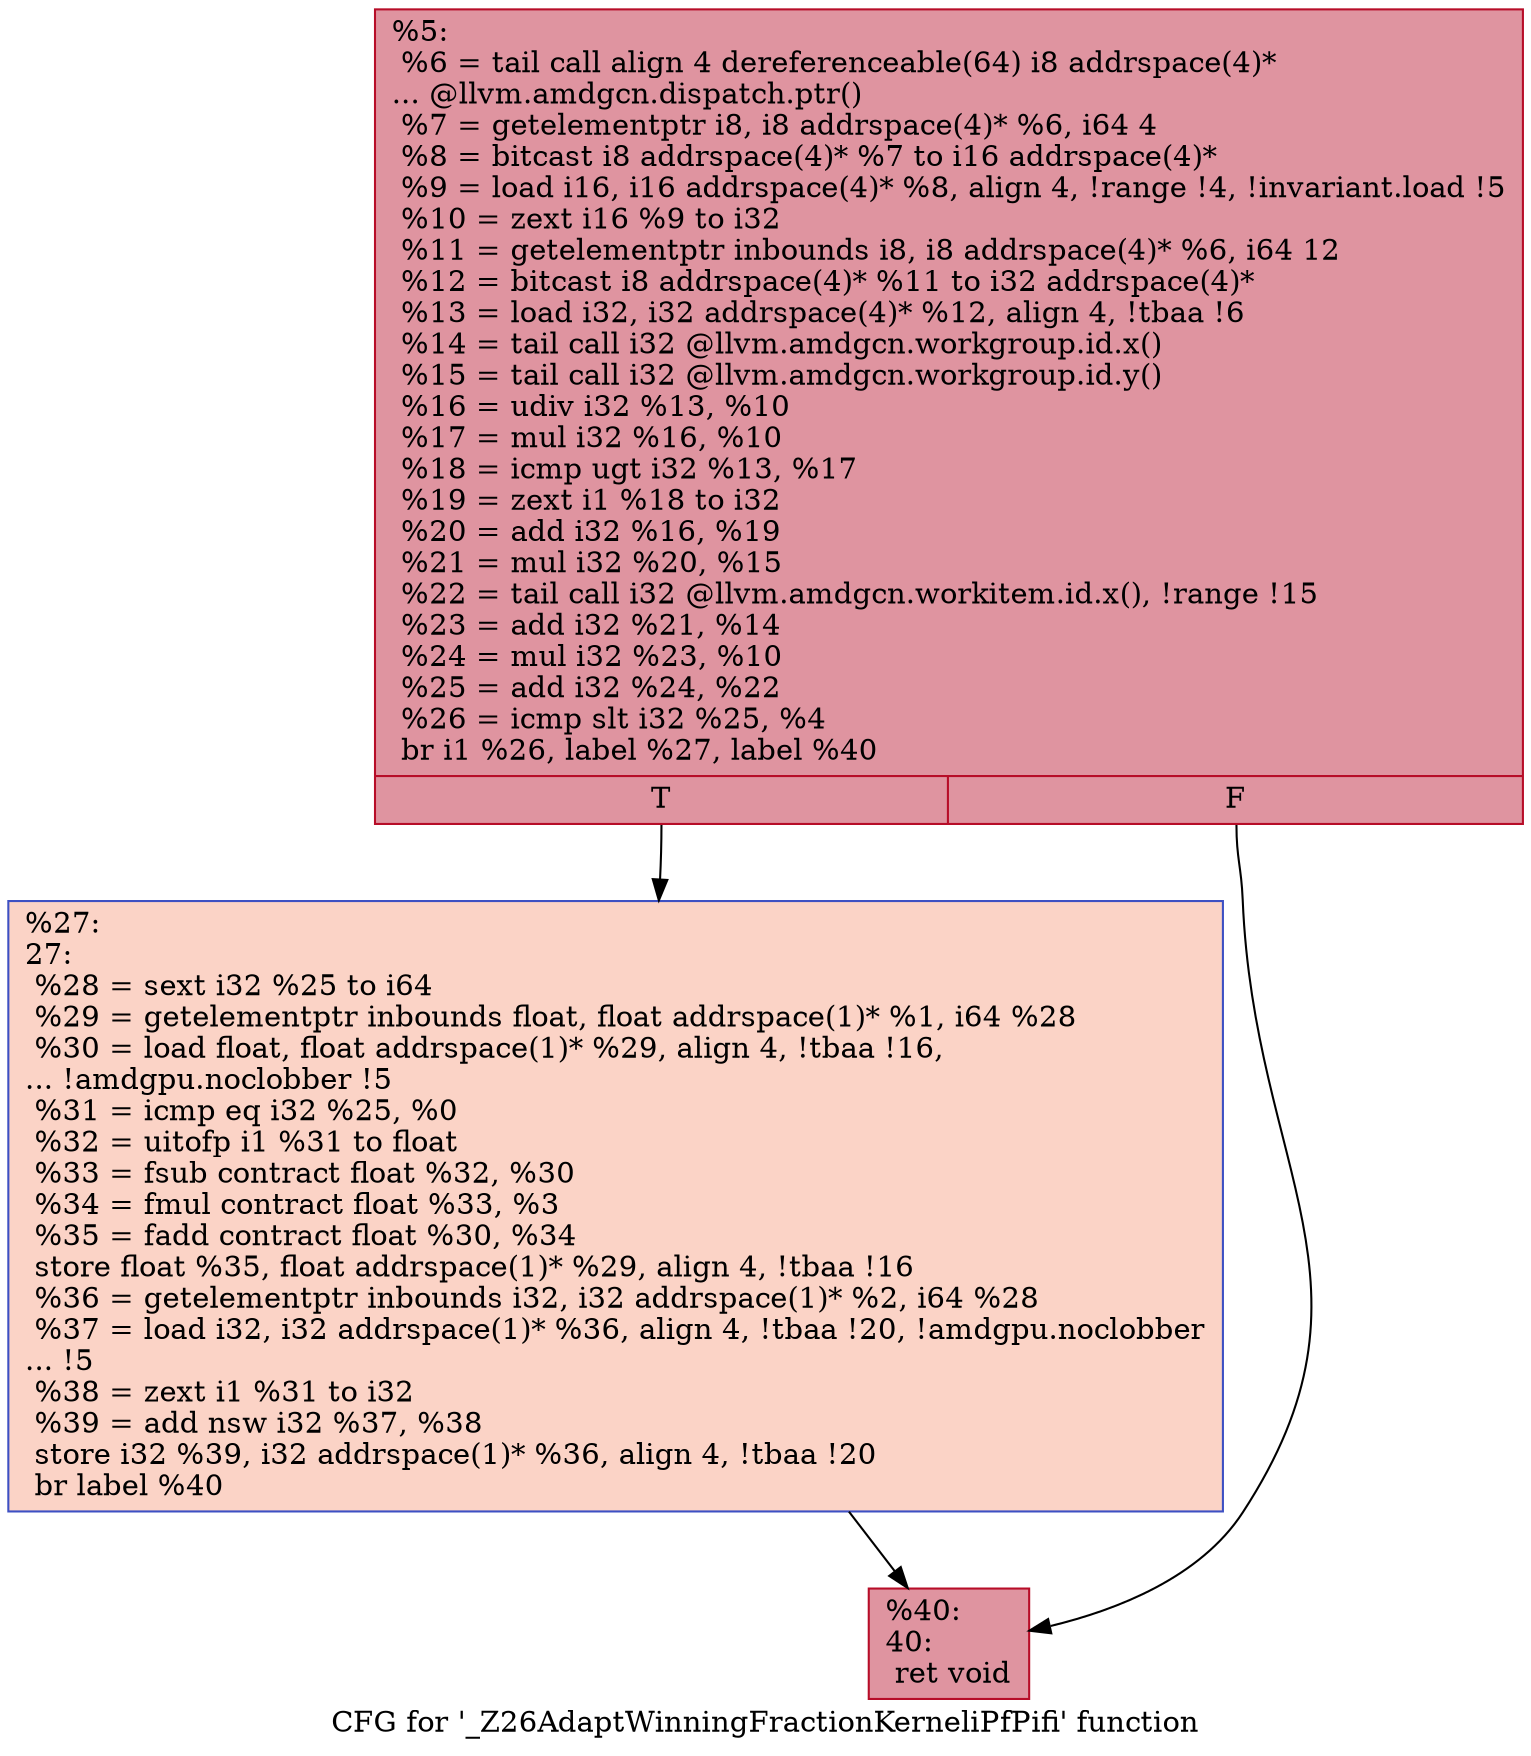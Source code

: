 digraph "CFG for '_Z26AdaptWinningFractionKerneliPfPifi' function" {
	label="CFG for '_Z26AdaptWinningFractionKerneliPfPifi' function";

	Node0x64825e0 [shape=record,color="#b70d28ff", style=filled, fillcolor="#b70d2870",label="{%5:\l  %6 = tail call align 4 dereferenceable(64) i8 addrspace(4)*\l... @llvm.amdgcn.dispatch.ptr()\l  %7 = getelementptr i8, i8 addrspace(4)* %6, i64 4\l  %8 = bitcast i8 addrspace(4)* %7 to i16 addrspace(4)*\l  %9 = load i16, i16 addrspace(4)* %8, align 4, !range !4, !invariant.load !5\l  %10 = zext i16 %9 to i32\l  %11 = getelementptr inbounds i8, i8 addrspace(4)* %6, i64 12\l  %12 = bitcast i8 addrspace(4)* %11 to i32 addrspace(4)*\l  %13 = load i32, i32 addrspace(4)* %12, align 4, !tbaa !6\l  %14 = tail call i32 @llvm.amdgcn.workgroup.id.x()\l  %15 = tail call i32 @llvm.amdgcn.workgroup.id.y()\l  %16 = udiv i32 %13, %10\l  %17 = mul i32 %16, %10\l  %18 = icmp ugt i32 %13, %17\l  %19 = zext i1 %18 to i32\l  %20 = add i32 %16, %19\l  %21 = mul i32 %20, %15\l  %22 = tail call i32 @llvm.amdgcn.workitem.id.x(), !range !15\l  %23 = add i32 %21, %14\l  %24 = mul i32 %23, %10\l  %25 = add i32 %24, %22\l  %26 = icmp slt i32 %25, %4\l  br i1 %26, label %27, label %40\l|{<s0>T|<s1>F}}"];
	Node0x64825e0:s0 -> Node0x6484e00;
	Node0x64825e0:s1 -> Node0x6484e90;
	Node0x6484e00 [shape=record,color="#3d50c3ff", style=filled, fillcolor="#f59c7d70",label="{%27:\l27:                                               \l  %28 = sext i32 %25 to i64\l  %29 = getelementptr inbounds float, float addrspace(1)* %1, i64 %28\l  %30 = load float, float addrspace(1)* %29, align 4, !tbaa !16,\l... !amdgpu.noclobber !5\l  %31 = icmp eq i32 %25, %0\l  %32 = uitofp i1 %31 to float\l  %33 = fsub contract float %32, %30\l  %34 = fmul contract float %33, %3\l  %35 = fadd contract float %30, %34\l  store float %35, float addrspace(1)* %29, align 4, !tbaa !16\l  %36 = getelementptr inbounds i32, i32 addrspace(1)* %2, i64 %28\l  %37 = load i32, i32 addrspace(1)* %36, align 4, !tbaa !20, !amdgpu.noclobber\l... !5\l  %38 = zext i1 %31 to i32\l  %39 = add nsw i32 %37, %38\l  store i32 %39, i32 addrspace(1)* %36, align 4, !tbaa !20\l  br label %40\l}"];
	Node0x6484e00 -> Node0x6484e90;
	Node0x6484e90 [shape=record,color="#b70d28ff", style=filled, fillcolor="#b70d2870",label="{%40:\l40:                                               \l  ret void\l}"];
}
